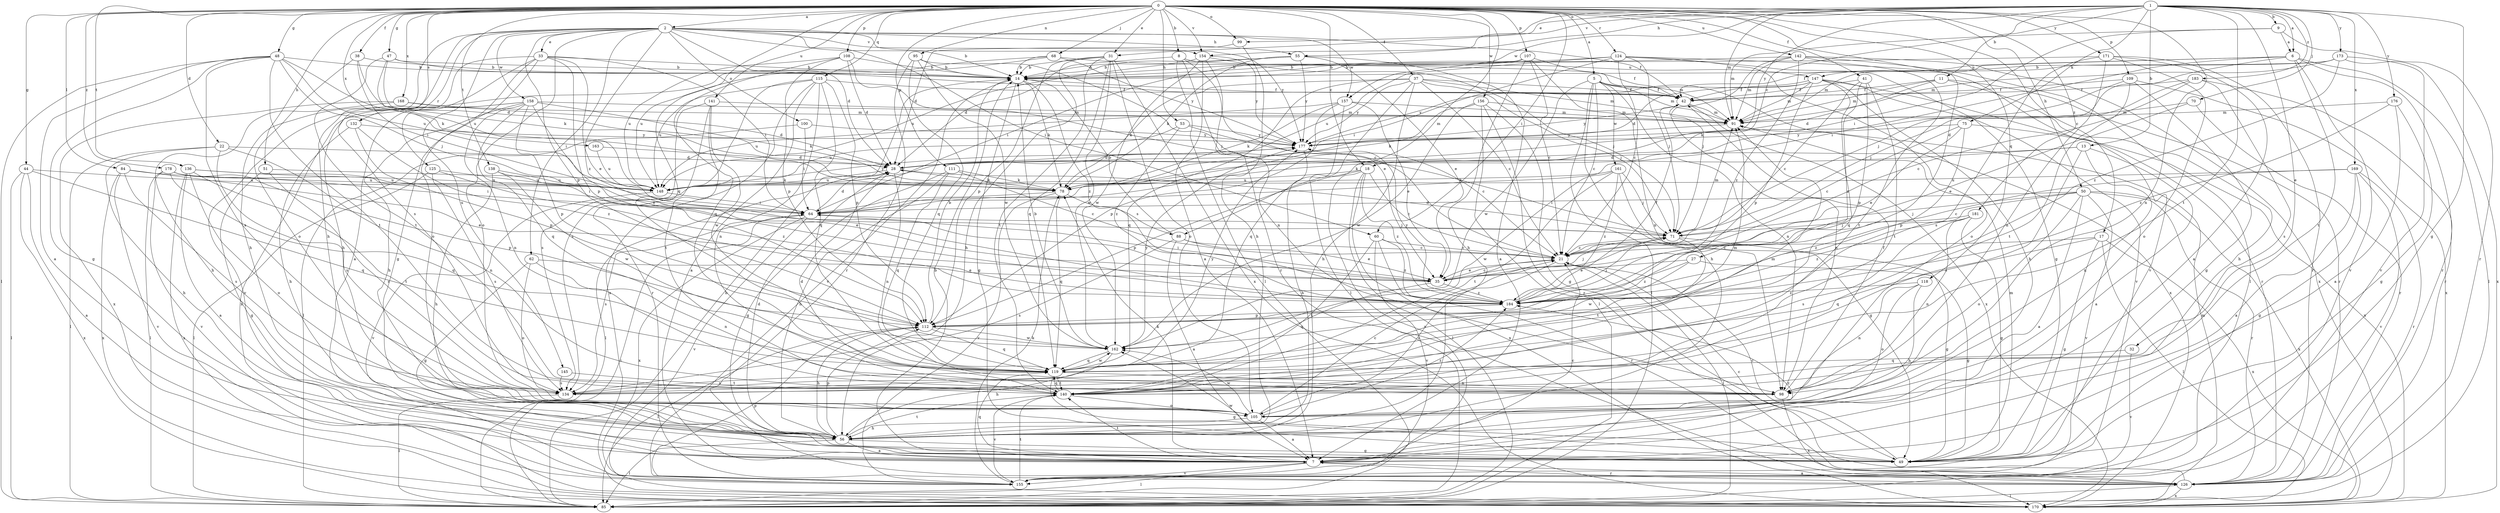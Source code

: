 strict digraph  {
0;
1;
2;
5;
6;
7;
8;
9;
11;
13;
14;
17;
18;
21;
22;
27;
28;
31;
32;
33;
35;
37;
38;
41;
42;
44;
47;
48;
49;
50;
51;
53;
55;
56;
60;
62;
64;
68;
70;
71;
75;
78;
84;
85;
88;
91;
95;
98;
99;
100;
105;
107;
108;
109;
111;
112;
115;
118;
119;
124;
125;
126;
132;
134;
136;
138;
140;
141;
142;
145;
147;
148;
154;
155;
156;
157;
158;
161;
162;
163;
168;
169;
170;
171;
173;
176;
177;
178;
181;
183;
184;
0 -> 2  [label=a];
0 -> 5  [label=a];
0 -> 8  [label=b];
0 -> 17  [label=c];
0 -> 18  [label=c];
0 -> 22  [label=d];
0 -> 27  [label=d];
0 -> 31  [label=e];
0 -> 37  [label=f];
0 -> 38  [label=f];
0 -> 41  [label=f];
0 -> 44  [label=g];
0 -> 47  [label=g];
0 -> 48  [label=g];
0 -> 50  [label=h];
0 -> 51  [label=h];
0 -> 53  [label=h];
0 -> 60  [label=i];
0 -> 68  [label=j];
0 -> 84  [label=l];
0 -> 88  [label=m];
0 -> 95  [label=n];
0 -> 98  [label=n];
0 -> 99  [label=o];
0 -> 107  [label=p];
0 -> 108  [label=p];
0 -> 109  [label=p];
0 -> 111  [label=p];
0 -> 115  [label=q];
0 -> 118  [label=q];
0 -> 119  [label=q];
0 -> 124  [label=r];
0 -> 132  [label=s];
0 -> 136  [label=t];
0 -> 138  [label=t];
0 -> 141  [label=u];
0 -> 142  [label=u];
0 -> 154  [label=v];
0 -> 156  [label=w];
0 -> 163  [label=x];
0 -> 168  [label=x];
0 -> 171  [label=y];
0 -> 178  [label=z];
0 -> 181  [label=z];
1 -> 6  [label=a];
1 -> 9  [label=b];
1 -> 11  [label=b];
1 -> 13  [label=b];
1 -> 18  [label=c];
1 -> 31  [label=e];
1 -> 32  [label=e];
1 -> 49  [label=g];
1 -> 55  [label=h];
1 -> 70  [label=j];
1 -> 75  [label=k];
1 -> 91  [label=m];
1 -> 99  [label=o];
1 -> 140  [label=t];
1 -> 154  [label=v];
1 -> 157  [label=w];
1 -> 169  [label=x];
1 -> 173  [label=y];
1 -> 176  [label=y];
1 -> 177  [label=y];
1 -> 183  [label=z];
2 -> 14  [label=b];
2 -> 28  [label=d];
2 -> 33  [label=e];
2 -> 42  [label=f];
2 -> 55  [label=h];
2 -> 56  [label=h];
2 -> 60  [label=i];
2 -> 62  [label=i];
2 -> 100  [label=o];
2 -> 105  [label=o];
2 -> 112  [label=p];
2 -> 125  [label=r];
2 -> 134  [label=s];
2 -> 145  [label=u];
2 -> 154  [label=v];
2 -> 157  [label=w];
2 -> 158  [label=w];
2 -> 177  [label=y];
2 -> 184  [label=z];
5 -> 21  [label=c];
5 -> 42  [label=f];
5 -> 56  [label=h];
5 -> 85  [label=l];
5 -> 91  [label=m];
5 -> 98  [label=n];
5 -> 161  [label=w];
5 -> 162  [label=w];
5 -> 170  [label=x];
6 -> 64  [label=i];
6 -> 71  [label=j];
6 -> 85  [label=l];
6 -> 91  [label=m];
6 -> 126  [label=r];
6 -> 140  [label=t];
6 -> 147  [label=u];
6 -> 155  [label=v];
7 -> 14  [label=b];
7 -> 21  [label=c];
7 -> 78  [label=k];
7 -> 85  [label=l];
7 -> 119  [label=q];
7 -> 126  [label=r];
7 -> 140  [label=t];
7 -> 155  [label=v];
7 -> 184  [label=z];
8 -> 28  [label=d];
8 -> 35  [label=e];
8 -> 85  [label=l];
8 -> 98  [label=n];
8 -> 147  [label=u];
9 -> 6  [label=a];
9 -> 64  [label=i];
9 -> 91  [label=m];
9 -> 126  [label=r];
11 -> 28  [label=d];
11 -> 42  [label=f];
11 -> 56  [label=h];
11 -> 91  [label=m];
11 -> 126  [label=r];
13 -> 7  [label=a];
13 -> 28  [label=d];
13 -> 78  [label=k];
13 -> 98  [label=n];
13 -> 134  [label=s];
14 -> 42  [label=f];
14 -> 49  [label=g];
14 -> 78  [label=k];
14 -> 155  [label=v];
14 -> 184  [label=z];
17 -> 21  [label=c];
17 -> 49  [label=g];
17 -> 85  [label=l];
17 -> 119  [label=q];
17 -> 170  [label=x];
18 -> 21  [label=c];
18 -> 85  [label=l];
18 -> 112  [label=p];
18 -> 148  [label=u];
18 -> 155  [label=v];
18 -> 170  [label=x];
18 -> 184  [label=z];
21 -> 35  [label=e];
21 -> 85  [label=l];
21 -> 105  [label=o];
22 -> 28  [label=d];
22 -> 56  [label=h];
22 -> 85  [label=l];
22 -> 98  [label=n];
22 -> 134  [label=s];
27 -> 35  [label=e];
27 -> 49  [label=g];
27 -> 162  [label=w];
27 -> 184  [label=z];
28 -> 78  [label=k];
28 -> 85  [label=l];
28 -> 98  [label=n];
28 -> 148  [label=u];
31 -> 14  [label=b];
31 -> 56  [label=h];
31 -> 105  [label=o];
31 -> 112  [label=p];
31 -> 119  [label=q];
31 -> 140  [label=t];
31 -> 162  [label=w];
31 -> 170  [label=x];
32 -> 119  [label=q];
32 -> 155  [label=v];
33 -> 7  [label=a];
33 -> 14  [label=b];
33 -> 35  [label=e];
33 -> 49  [label=g];
33 -> 56  [label=h];
33 -> 64  [label=i];
33 -> 105  [label=o];
33 -> 112  [label=p];
35 -> 21  [label=c];
35 -> 64  [label=i];
35 -> 71  [label=j];
35 -> 119  [label=q];
35 -> 184  [label=z];
37 -> 21  [label=c];
37 -> 42  [label=f];
37 -> 56  [label=h];
37 -> 71  [label=j];
37 -> 78  [label=k];
37 -> 85  [label=l];
37 -> 91  [label=m];
37 -> 119  [label=q];
37 -> 177  [label=y];
38 -> 14  [label=b];
38 -> 64  [label=i];
38 -> 78  [label=k];
38 -> 105  [label=o];
41 -> 21  [label=c];
41 -> 42  [label=f];
41 -> 112  [label=p];
41 -> 140  [label=t];
41 -> 184  [label=z];
42 -> 91  [label=m];
42 -> 98  [label=n];
42 -> 170  [label=x];
42 -> 177  [label=y];
44 -> 7  [label=a];
44 -> 85  [label=l];
44 -> 119  [label=q];
44 -> 148  [label=u];
44 -> 170  [label=x];
47 -> 14  [label=b];
47 -> 28  [label=d];
47 -> 42  [label=f];
47 -> 140  [label=t];
47 -> 148  [label=u];
48 -> 7  [label=a];
48 -> 14  [label=b];
48 -> 49  [label=g];
48 -> 71  [label=j];
48 -> 78  [label=k];
48 -> 85  [label=l];
48 -> 134  [label=s];
48 -> 140  [label=t];
48 -> 148  [label=u];
49 -> 21  [label=c];
49 -> 91  [label=m];
49 -> 162  [label=w];
50 -> 7  [label=a];
50 -> 64  [label=i];
50 -> 71  [label=j];
50 -> 105  [label=o];
50 -> 126  [label=r];
50 -> 155  [label=v];
50 -> 170  [label=x];
50 -> 184  [label=z];
51 -> 49  [label=g];
51 -> 78  [label=k];
51 -> 134  [label=s];
53 -> 21  [label=c];
53 -> 148  [label=u];
53 -> 177  [label=y];
53 -> 184  [label=z];
55 -> 7  [label=a];
55 -> 14  [label=b];
55 -> 35  [label=e];
55 -> 78  [label=k];
55 -> 148  [label=u];
55 -> 177  [label=y];
56 -> 7  [label=a];
56 -> 28  [label=d];
56 -> 49  [label=g];
56 -> 85  [label=l];
56 -> 112  [label=p];
56 -> 140  [label=t];
60 -> 21  [label=c];
60 -> 126  [label=r];
60 -> 140  [label=t];
60 -> 155  [label=v];
60 -> 184  [label=z];
62 -> 35  [label=e];
62 -> 49  [label=g];
62 -> 98  [label=n];
62 -> 105  [label=o];
64 -> 28  [label=d];
64 -> 71  [label=j];
64 -> 134  [label=s];
64 -> 155  [label=v];
64 -> 170  [label=x];
68 -> 14  [label=b];
68 -> 56  [label=h];
68 -> 91  [label=m];
68 -> 148  [label=u];
68 -> 177  [label=y];
70 -> 35  [label=e];
70 -> 91  [label=m];
70 -> 126  [label=r];
71 -> 21  [label=c];
71 -> 28  [label=d];
71 -> 49  [label=g];
71 -> 91  [label=m];
71 -> 140  [label=t];
75 -> 21  [label=c];
75 -> 35  [label=e];
75 -> 112  [label=p];
75 -> 170  [label=x];
75 -> 177  [label=y];
78 -> 64  [label=i];
78 -> 119  [label=q];
78 -> 155  [label=v];
78 -> 88  [label=s];
84 -> 35  [label=e];
84 -> 134  [label=s];
84 -> 148  [label=u];
84 -> 155  [label=v];
84 -> 170  [label=x];
85 -> 14  [label=b];
85 -> 64  [label=i];
88 -> 7  [label=a];
88 -> 14  [label=b];
88 -> 21  [label=c];
88 -> 35  [label=e];
88 -> 134  [label=s];
91 -> 177  [label=y];
95 -> 14  [label=b];
95 -> 21  [label=c];
95 -> 119  [label=q];
95 -> 126  [label=r];
95 -> 162  [label=w];
98 -> 42  [label=f];
98 -> 170  [label=x];
99 -> 28  [label=d];
99 -> 56  [label=h];
100 -> 64  [label=i];
100 -> 85  [label=l];
100 -> 177  [label=y];
105 -> 7  [label=a];
105 -> 21  [label=c];
105 -> 56  [label=h];
105 -> 162  [label=w];
105 -> 184  [label=z];
107 -> 14  [label=b];
107 -> 21  [label=c];
107 -> 42  [label=f];
107 -> 56  [label=h];
107 -> 64  [label=i];
107 -> 98  [label=n];
108 -> 14  [label=b];
108 -> 28  [label=d];
108 -> 71  [label=j];
108 -> 112  [label=p];
108 -> 119  [label=q];
108 -> 148  [label=u];
109 -> 42  [label=f];
109 -> 49  [label=g];
109 -> 78  [label=k];
109 -> 140  [label=t];
109 -> 170  [label=x];
111 -> 21  [label=c];
111 -> 49  [label=g];
111 -> 56  [label=h];
111 -> 78  [label=k];
111 -> 119  [label=q];
112 -> 14  [label=b];
112 -> 56  [label=h];
112 -> 85  [label=l];
112 -> 119  [label=q];
112 -> 162  [label=w];
115 -> 7  [label=a];
115 -> 42  [label=f];
115 -> 98  [label=n];
115 -> 112  [label=p];
115 -> 119  [label=q];
115 -> 134  [label=s];
115 -> 148  [label=u];
115 -> 170  [label=x];
118 -> 56  [label=h];
118 -> 98  [label=n];
118 -> 105  [label=o];
118 -> 184  [label=z];
119 -> 49  [label=g];
119 -> 91  [label=m];
119 -> 98  [label=n];
119 -> 134  [label=s];
119 -> 140  [label=t];
119 -> 162  [label=w];
119 -> 177  [label=y];
124 -> 14  [label=b];
124 -> 21  [label=c];
124 -> 49  [label=g];
124 -> 64  [label=i];
124 -> 71  [label=j];
124 -> 105  [label=o];
124 -> 148  [label=u];
124 -> 155  [label=v];
125 -> 85  [label=l];
125 -> 134  [label=s];
125 -> 148  [label=u];
125 -> 184  [label=z];
126 -> 7  [label=a];
126 -> 21  [label=c];
126 -> 85  [label=l];
126 -> 170  [label=x];
132 -> 56  [label=h];
132 -> 112  [label=p];
132 -> 177  [label=y];
132 -> 184  [label=z];
134 -> 85  [label=l];
136 -> 7  [label=a];
136 -> 64  [label=i];
136 -> 105  [label=o];
136 -> 140  [label=t];
136 -> 148  [label=u];
136 -> 170  [label=x];
138 -> 35  [label=e];
138 -> 56  [label=h];
138 -> 148  [label=u];
138 -> 162  [label=w];
140 -> 28  [label=d];
140 -> 91  [label=m];
140 -> 105  [label=o];
140 -> 119  [label=q];
140 -> 155  [label=v];
141 -> 91  [label=m];
141 -> 126  [label=r];
141 -> 134  [label=s];
141 -> 140  [label=t];
141 -> 162  [label=w];
142 -> 14  [label=b];
142 -> 71  [label=j];
142 -> 85  [label=l];
142 -> 91  [label=m];
142 -> 140  [label=t];
142 -> 170  [label=x];
142 -> 184  [label=z];
145 -> 134  [label=s];
145 -> 140  [label=t];
147 -> 28  [label=d];
147 -> 42  [label=f];
147 -> 56  [label=h];
147 -> 91  [label=m];
147 -> 112  [label=p];
147 -> 119  [label=q];
147 -> 126  [label=r];
147 -> 155  [label=v];
147 -> 177  [label=y];
148 -> 64  [label=i];
148 -> 155  [label=v];
148 -> 177  [label=y];
154 -> 7  [label=a];
154 -> 14  [label=b];
154 -> 71  [label=j];
154 -> 126  [label=r];
154 -> 162  [label=w];
154 -> 177  [label=y];
155 -> 78  [label=k];
155 -> 112  [label=p];
155 -> 140  [label=t];
156 -> 49  [label=g];
156 -> 78  [label=k];
156 -> 85  [label=l];
156 -> 91  [label=m];
156 -> 126  [label=r];
156 -> 162  [label=w];
157 -> 35  [label=e];
157 -> 78  [label=k];
157 -> 91  [label=m];
157 -> 112  [label=p];
157 -> 119  [label=q];
157 -> 148  [label=u];
158 -> 56  [label=h];
158 -> 78  [label=k];
158 -> 91  [label=m];
158 -> 98  [label=n];
158 -> 112  [label=p];
158 -> 119  [label=q];
158 -> 155  [label=v];
158 -> 170  [label=x];
158 -> 184  [label=z];
161 -> 49  [label=g];
161 -> 71  [label=j];
161 -> 78  [label=k];
161 -> 140  [label=t];
161 -> 162  [label=w];
161 -> 184  [label=z];
162 -> 14  [label=b];
162 -> 56  [label=h];
162 -> 119  [label=q];
162 -> 177  [label=y];
163 -> 28  [label=d];
163 -> 148  [label=u];
168 -> 28  [label=d];
168 -> 56  [label=h];
168 -> 91  [label=m];
168 -> 170  [label=x];
169 -> 7  [label=a];
169 -> 21  [label=c];
169 -> 49  [label=g];
169 -> 126  [label=r];
169 -> 148  [label=u];
169 -> 155  [label=v];
170 -> 91  [label=m];
171 -> 7  [label=a];
171 -> 14  [label=b];
171 -> 98  [label=n];
171 -> 105  [label=o];
171 -> 126  [label=r];
171 -> 134  [label=s];
173 -> 14  [label=b];
173 -> 42  [label=f];
173 -> 91  [label=m];
173 -> 155  [label=v];
173 -> 170  [label=x];
173 -> 184  [label=z];
176 -> 7  [label=a];
176 -> 49  [label=g];
176 -> 91  [label=m];
176 -> 184  [label=z];
177 -> 28  [label=d];
177 -> 56  [label=h];
178 -> 64  [label=i];
178 -> 85  [label=l];
178 -> 112  [label=p];
178 -> 119  [label=q];
178 -> 148  [label=u];
178 -> 155  [label=v];
181 -> 49  [label=g];
181 -> 71  [label=j];
181 -> 98  [label=n];
181 -> 134  [label=s];
181 -> 184  [label=z];
183 -> 21  [label=c];
183 -> 42  [label=f];
183 -> 71  [label=j];
183 -> 126  [label=r];
183 -> 134  [label=s];
184 -> 42  [label=f];
184 -> 71  [label=j];
184 -> 112  [label=p];
184 -> 177  [label=y];
}
